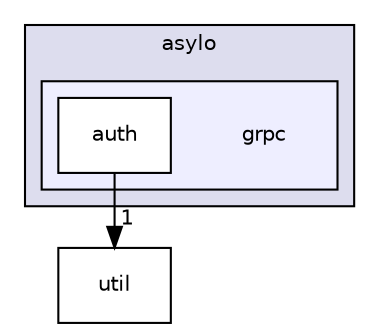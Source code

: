 digraph "asylo/grpc" {
  compound=true
  node [ fontsize="10", fontname="Helvetica"];
  edge [ labelfontsize="10", labelfontname="Helvetica"];
  subgraph clusterdir_edc23f2ec6b899c33daf3900f962a909 {
    graph [ bgcolor="#ddddee", pencolor="black", label="asylo" fontname="Helvetica", fontsize="10", URL="dir_edc23f2ec6b899c33daf3900f962a909.html"]
  subgraph clusterdir_b112826791527b379c675cf44df6a58b {
    graph [ bgcolor="#eeeeff", pencolor="black", label="" URL="dir_b112826791527b379c675cf44df6a58b.html"];
    dir_b112826791527b379c675cf44df6a58b [shape=plaintext label="grpc"];
    dir_be5a00c19774a2a10af2fa23b7a192b9 [shape=box label="auth" color="black" fillcolor="white" style="filled" URL="dir_be5a00c19774a2a10af2fa23b7a192b9.html"];
  }
  }
  dir_d76c6b9049ac6f6d284ddd4be15e6dfa [shape=box label="util" URL="dir_d76c6b9049ac6f6d284ddd4be15e6dfa.html"];
  dir_be5a00c19774a2a10af2fa23b7a192b9->dir_d76c6b9049ac6f6d284ddd4be15e6dfa [headlabel="1", labeldistance=1.5 headhref="dir_000003_000011.html"];
}
